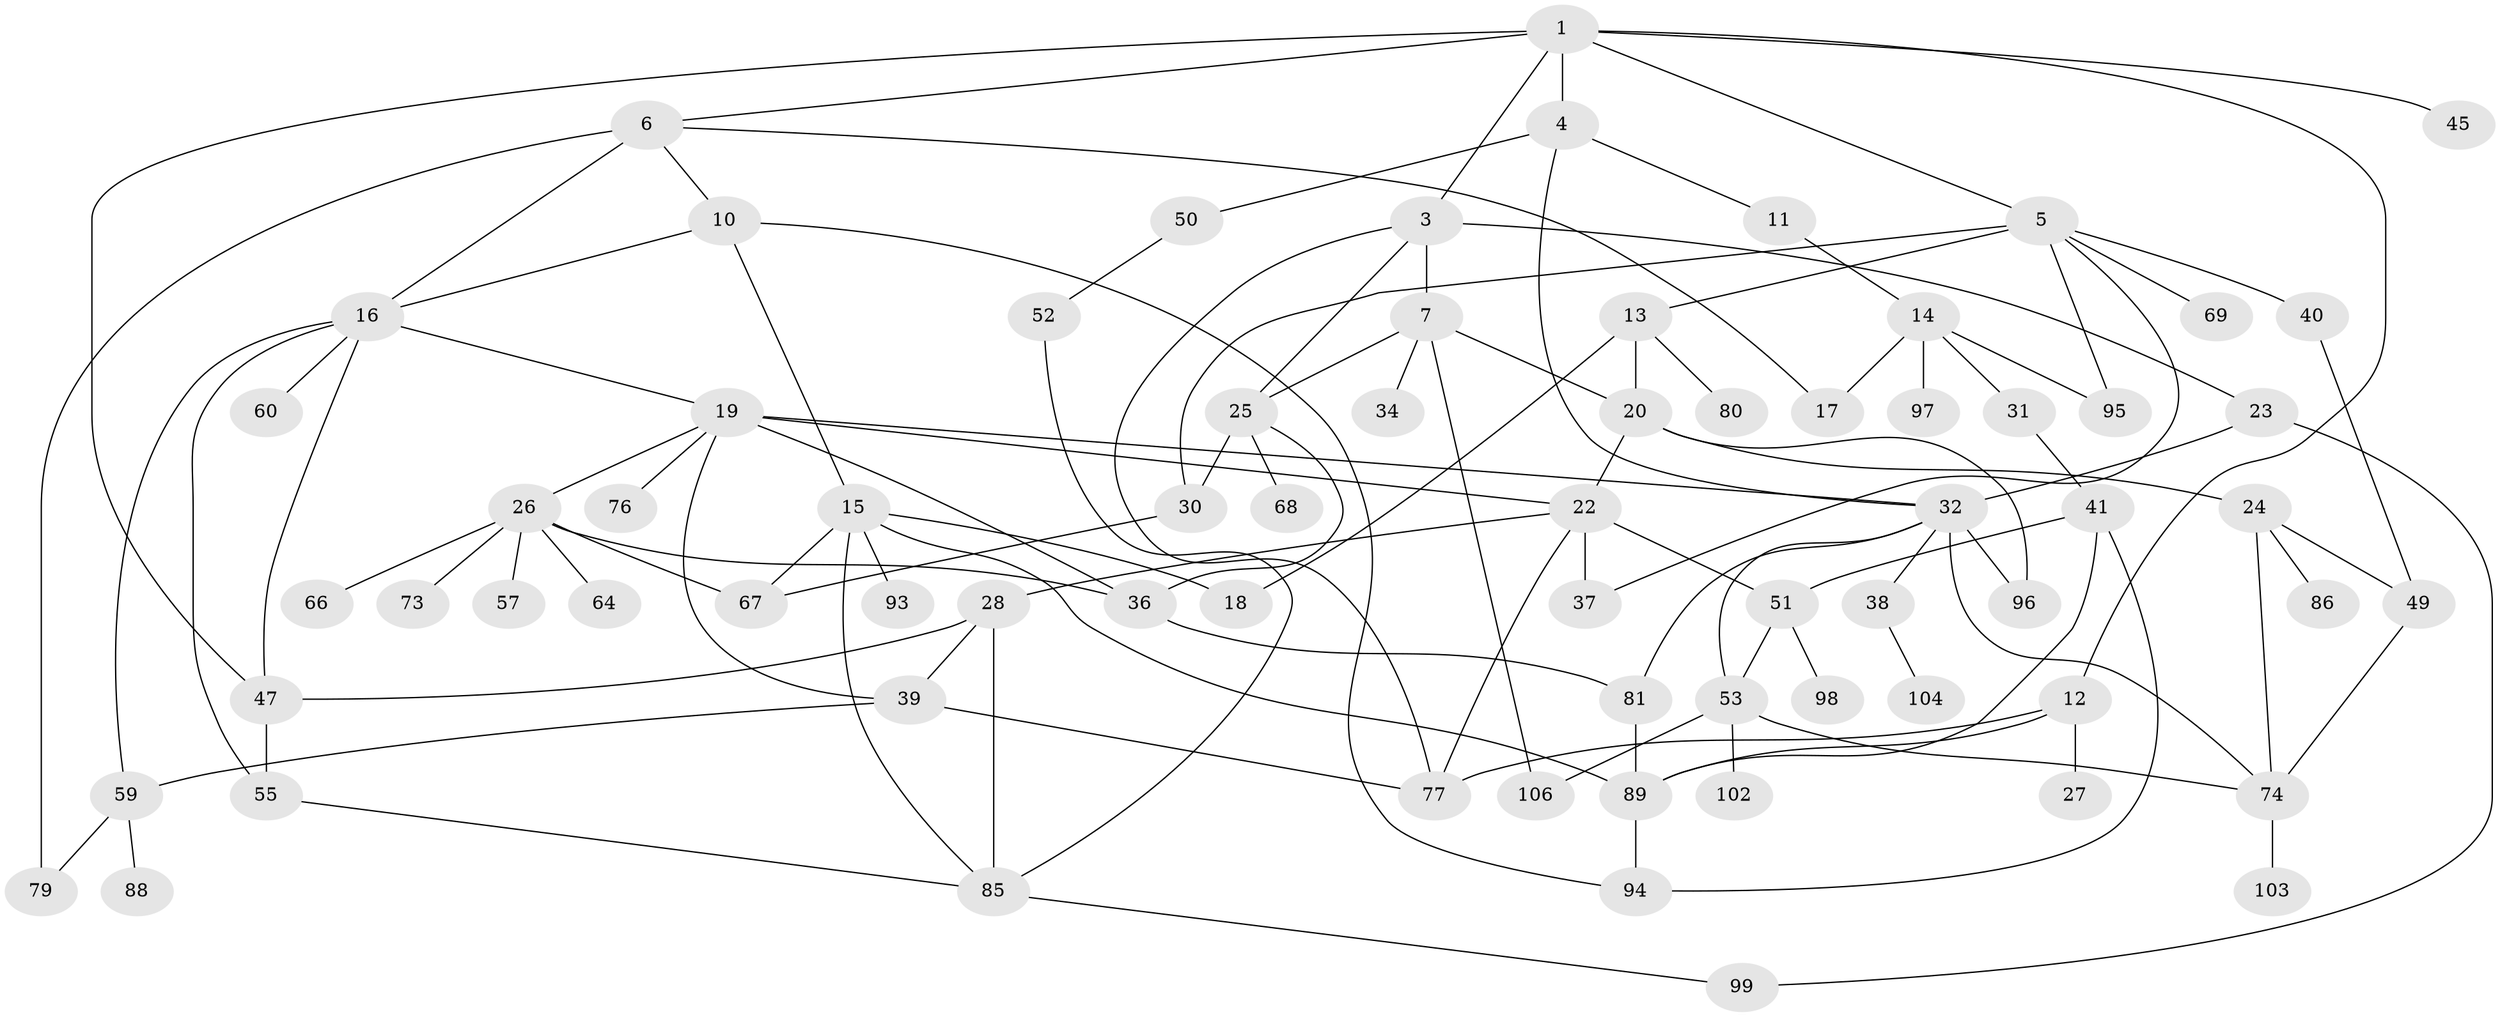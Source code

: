 // original degree distribution, {5: 0.09433962264150944, 4: 0.16981132075471697, 3: 0.22641509433962265, 2: 0.24528301886792453, 8: 0.009433962264150943, 6: 0.009433962264150943, 7: 0.009433962264150943, 1: 0.22641509433962265, 9: 0.009433962264150943}
// Generated by graph-tools (version 1.1) at 2025/10/02/27/25 16:10:56]
// undirected, 72 vertices, 113 edges
graph export_dot {
graph [start="1"]
  node [color=gray90,style=filled];
  1 [super="+2"];
  3;
  4 [super="+21"];
  5 [super="+9"];
  6 [super="+62"];
  7 [super="+8"];
  10;
  11;
  12;
  13 [super="+35"];
  14 [super="+90"];
  15 [super="+72"];
  16 [super="+61"];
  17;
  18 [super="+58"];
  19 [super="+42"];
  20 [super="+43"];
  22 [super="+33"];
  23;
  24 [super="+78"];
  25 [super="+56"];
  26 [super="+29"];
  27;
  28;
  30;
  31 [super="+48"];
  32 [super="+70"];
  34;
  36 [super="+54"];
  37;
  38;
  39 [super="+46"];
  40;
  41 [super="+44"];
  45;
  47 [super="+82"];
  49 [super="+63"];
  50;
  51;
  52 [super="+71"];
  53 [super="+65"];
  55 [super="+101"];
  57;
  59 [super="+83"];
  60;
  64;
  66 [super="+75"];
  67 [super="+87"];
  68;
  69;
  73;
  74 [super="+92"];
  76;
  77 [super="+84"];
  79;
  80;
  81;
  85 [super="+91"];
  86;
  88;
  89 [super="+105"];
  93;
  94 [super="+100"];
  95;
  96;
  97;
  98;
  99;
  102;
  103;
  104;
  106;
  1 -- 4;
  1 -- 5;
  1 -- 6;
  1 -- 12;
  1 -- 3;
  1 -- 45;
  1 -- 47;
  3 -- 7;
  3 -- 23;
  3 -- 25;
  3 -- 77;
  4 -- 11;
  4 -- 32;
  4 -- 50;
  5 -- 13;
  5 -- 30;
  5 -- 69;
  5 -- 37;
  5 -- 40;
  5 -- 95;
  6 -- 10;
  6 -- 16 [weight=2];
  6 -- 79;
  6 -- 17;
  7 -- 20;
  7 -- 34;
  7 -- 106;
  7 -- 25;
  10 -- 15;
  10 -- 94;
  10 -- 16;
  11 -- 14;
  12 -- 27;
  12 -- 77;
  12 -- 89;
  13 -- 18;
  13 -- 80;
  13 -- 20;
  14 -- 17;
  14 -- 31;
  14 -- 95;
  14 -- 97;
  15 -- 93;
  15 -- 85;
  15 -- 67;
  15 -- 89;
  15 -- 18;
  16 -- 19;
  16 -- 55;
  16 -- 60;
  16 -- 59;
  16 -- 47;
  19 -- 26;
  19 -- 32;
  19 -- 36;
  19 -- 76;
  19 -- 22 [weight=2];
  19 -- 39;
  20 -- 22;
  20 -- 24;
  20 -- 96;
  22 -- 28;
  22 -- 77;
  22 -- 51;
  22 -- 37;
  23 -- 32;
  23 -- 99;
  24 -- 49;
  24 -- 74;
  24 -- 86;
  25 -- 30;
  25 -- 36;
  25 -- 68;
  26 -- 57;
  26 -- 64;
  26 -- 66;
  26 -- 67 [weight=2];
  26 -- 36;
  26 -- 73;
  28 -- 39;
  28 -- 85;
  28 -- 47;
  30 -- 67;
  31 -- 41;
  32 -- 38;
  32 -- 53;
  32 -- 96;
  32 -- 81;
  32 -- 74;
  36 -- 81;
  38 -- 104;
  39 -- 59;
  39 -- 77;
  40 -- 49;
  41 -- 94;
  41 -- 51;
  41 -- 89;
  47 -- 55;
  49 -- 74;
  50 -- 52;
  51 -- 98;
  51 -- 53;
  52 -- 85;
  53 -- 102;
  53 -- 106;
  53 -- 74;
  55 -- 85;
  59 -- 79;
  59 -- 88;
  74 -- 103;
  81 -- 89;
  85 -- 99;
  89 -- 94;
}
